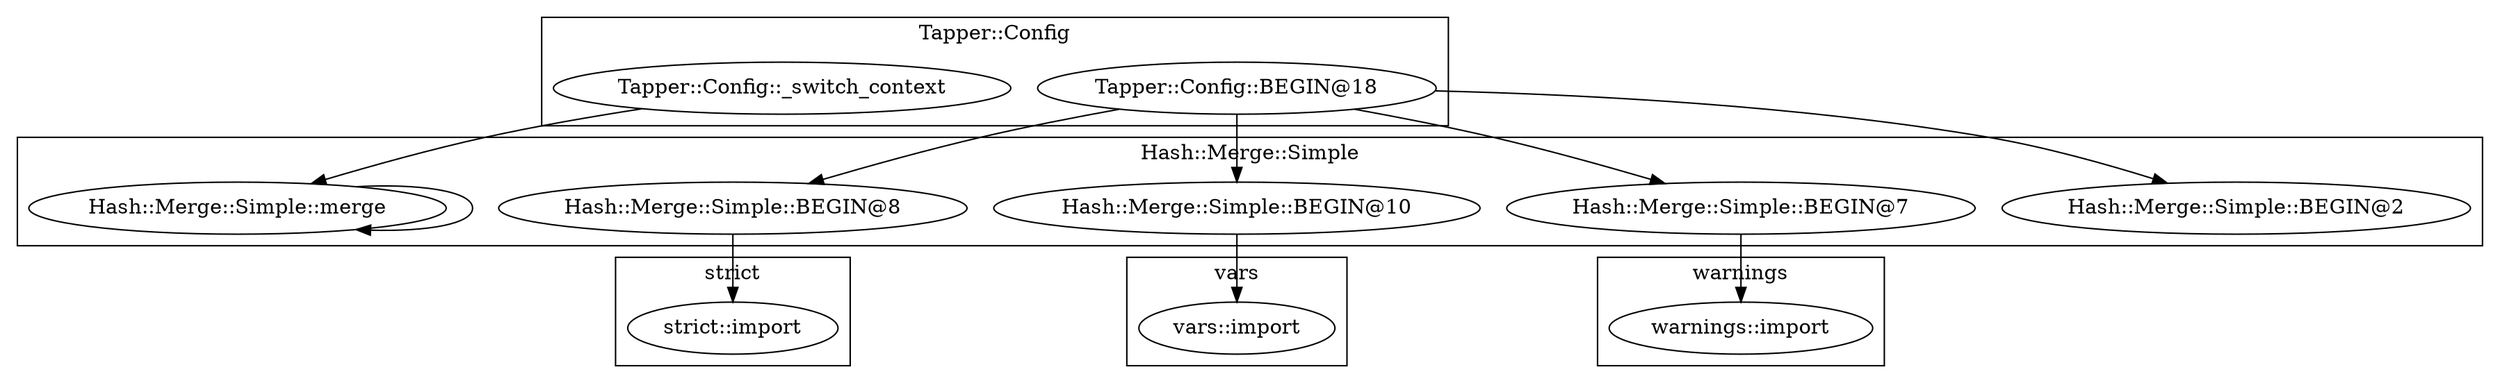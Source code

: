 digraph {
graph [overlap=false]
subgraph cluster_warnings {
	label="warnings";
	"warnings::import";
}
subgraph cluster_vars {
	label="vars";
	"vars::import";
}
subgraph cluster_Tapper_Config {
	label="Tapper::Config";
	"Tapper::Config::BEGIN@18";
	"Tapper::Config::_switch_context";
}
subgraph cluster_strict {
	label="strict";
	"strict::import";
}
subgraph cluster_Hash_Merge_Simple {
	label="Hash::Merge::Simple";
	"Hash::Merge::Simple::BEGIN@8";
	"Hash::Merge::Simple::merge";
	"Hash::Merge::Simple::BEGIN@10";
	"Hash::Merge::Simple::BEGIN@7";
	"Hash::Merge::Simple::BEGIN@2";
}
"Tapper::Config::BEGIN@18" -> "Hash::Merge::Simple::BEGIN@10";
"Hash::Merge::Simple::BEGIN@7" -> "warnings::import";
"Hash::Merge::Simple::BEGIN@10" -> "vars::import";
"Hash::Merge::Simple::BEGIN@8" -> "strict::import";
"Hash::Merge::Simple::merge" -> "Hash::Merge::Simple::merge";
"Tapper::Config::_switch_context" -> "Hash::Merge::Simple::merge";
"Tapper::Config::BEGIN@18" -> "Hash::Merge::Simple::BEGIN@2";
"Tapper::Config::BEGIN@18" -> "Hash::Merge::Simple::BEGIN@8";
"Tapper::Config::BEGIN@18" -> "Hash::Merge::Simple::BEGIN@7";
}
